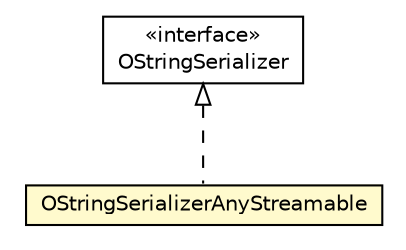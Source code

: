 #!/usr/local/bin/dot
#
# Class diagram 
# Generated by UMLGraph version R5_6-24-gf6e263 (http://www.umlgraph.org/)
#

digraph G {
	edge [fontname="Helvetica",fontsize=10,labelfontname="Helvetica",labelfontsize=10];
	node [fontname="Helvetica",fontsize=10,shape=plaintext];
	nodesep=0.25;
	ranksep=0.5;
	// com.orientechnologies.orient.core.serialization.serializer.string.OStringSerializerAnyStreamable
	c7343254 [label=<<table title="com.orientechnologies.orient.core.serialization.serializer.string.OStringSerializerAnyStreamable" border="0" cellborder="1" cellspacing="0" cellpadding="2" port="p" bgcolor="lemonChiffon" href="./OStringSerializerAnyStreamable.html">
		<tr><td><table border="0" cellspacing="0" cellpadding="1">
<tr><td align="center" balign="center"> OStringSerializerAnyStreamable </td></tr>
		</table></td></tr>
		</table>>, URL="./OStringSerializerAnyStreamable.html", fontname="Helvetica", fontcolor="black", fontsize=10.0];
	// com.orientechnologies.orient.core.serialization.serializer.string.OStringSerializer
	c7343257 [label=<<table title="com.orientechnologies.orient.core.serialization.serializer.string.OStringSerializer" border="0" cellborder="1" cellspacing="0" cellpadding="2" port="p" href="./OStringSerializer.html">
		<tr><td><table border="0" cellspacing="0" cellpadding="1">
<tr><td align="center" balign="center"> &#171;interface&#187; </td></tr>
<tr><td align="center" balign="center"> OStringSerializer </td></tr>
		</table></td></tr>
		</table>>, URL="./OStringSerializer.html", fontname="Helvetica", fontcolor="black", fontsize=10.0];
	//com.orientechnologies.orient.core.serialization.serializer.string.OStringSerializerAnyStreamable implements com.orientechnologies.orient.core.serialization.serializer.string.OStringSerializer
	c7343257:p -> c7343254:p [dir=back,arrowtail=empty,style=dashed];
}

